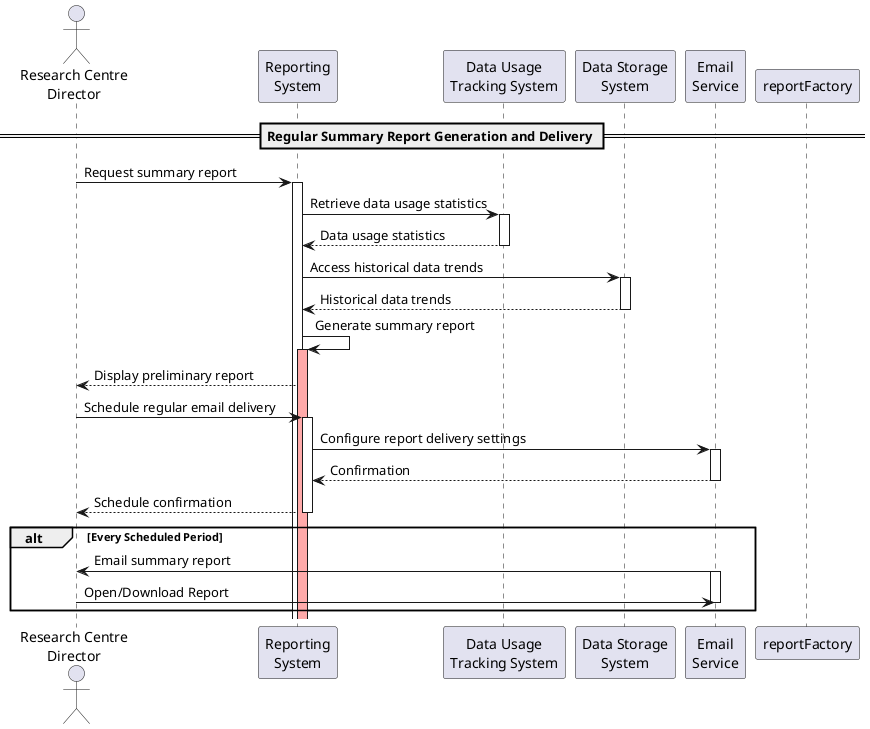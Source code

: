 @startuml
actor "Research Centre\nDirector" as director
participant "Reporting\nSystem" as reportSystem
participant "Data Usage\nTracking System" as trackingSystem
participant "Data Storage\nSystem" as storage
participant "Email\nService" as emailService

== Regular Summary Report Generation and Delivery ==

director -> reportSystem : Request summary report
activate reportSystem

reportSystem -> trackingSystem : Retrieve data usage statistics
activate trackingSystem
trackingSystem --> reportSystem : Data usage statistics
deactivate trackingSystem

reportSystem -> storage : Access historical data trends
activate storage
storage --> reportSystem : Historical data trends
deactivate storage

reportSystem -> reportSystem : Generate summary report
activate reportSystem #FFAAAA

reportSystem --> director : Display preliminary report
deactivate reportFactory

director -> reportSystem : Schedule regular email delivery
activate reportSystem
reportSystem -> emailService : Configure report delivery settings
activate emailService
emailService --> reportSystem : Confirmation
deactivate emailService

reportSystem --> director : Schedule confirmation
deactivate reportSystem

alt Every Scheduled Period
    emailService -> director : Email summary report
    activate emailService
    director -> emailService : Open/Download Report
    deactivate emailService
end

@enduml